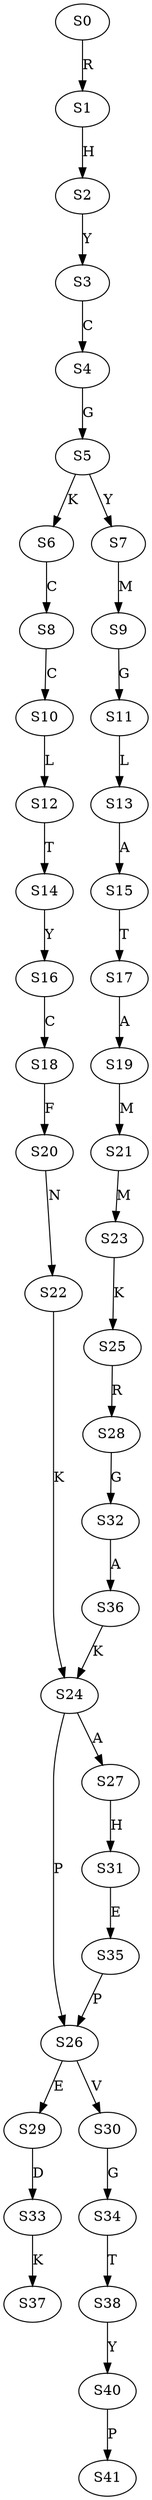 strict digraph  {
	S0 -> S1 [ label = R ];
	S1 -> S2 [ label = H ];
	S2 -> S3 [ label = Y ];
	S3 -> S4 [ label = C ];
	S4 -> S5 [ label = G ];
	S5 -> S6 [ label = K ];
	S5 -> S7 [ label = Y ];
	S6 -> S8 [ label = C ];
	S7 -> S9 [ label = M ];
	S8 -> S10 [ label = C ];
	S9 -> S11 [ label = G ];
	S10 -> S12 [ label = L ];
	S11 -> S13 [ label = L ];
	S12 -> S14 [ label = T ];
	S13 -> S15 [ label = A ];
	S14 -> S16 [ label = Y ];
	S15 -> S17 [ label = T ];
	S16 -> S18 [ label = C ];
	S17 -> S19 [ label = A ];
	S18 -> S20 [ label = F ];
	S19 -> S21 [ label = M ];
	S20 -> S22 [ label = N ];
	S21 -> S23 [ label = M ];
	S22 -> S24 [ label = K ];
	S23 -> S25 [ label = K ];
	S24 -> S26 [ label = P ];
	S24 -> S27 [ label = A ];
	S25 -> S28 [ label = R ];
	S26 -> S29 [ label = E ];
	S26 -> S30 [ label = V ];
	S27 -> S31 [ label = H ];
	S28 -> S32 [ label = G ];
	S29 -> S33 [ label = D ];
	S30 -> S34 [ label = G ];
	S31 -> S35 [ label = E ];
	S32 -> S36 [ label = A ];
	S33 -> S37 [ label = K ];
	S34 -> S38 [ label = T ];
	S35 -> S26 [ label = P ];
	S36 -> S24 [ label = K ];
	S38 -> S40 [ label = Y ];
	S40 -> S41 [ label = P ];
}
